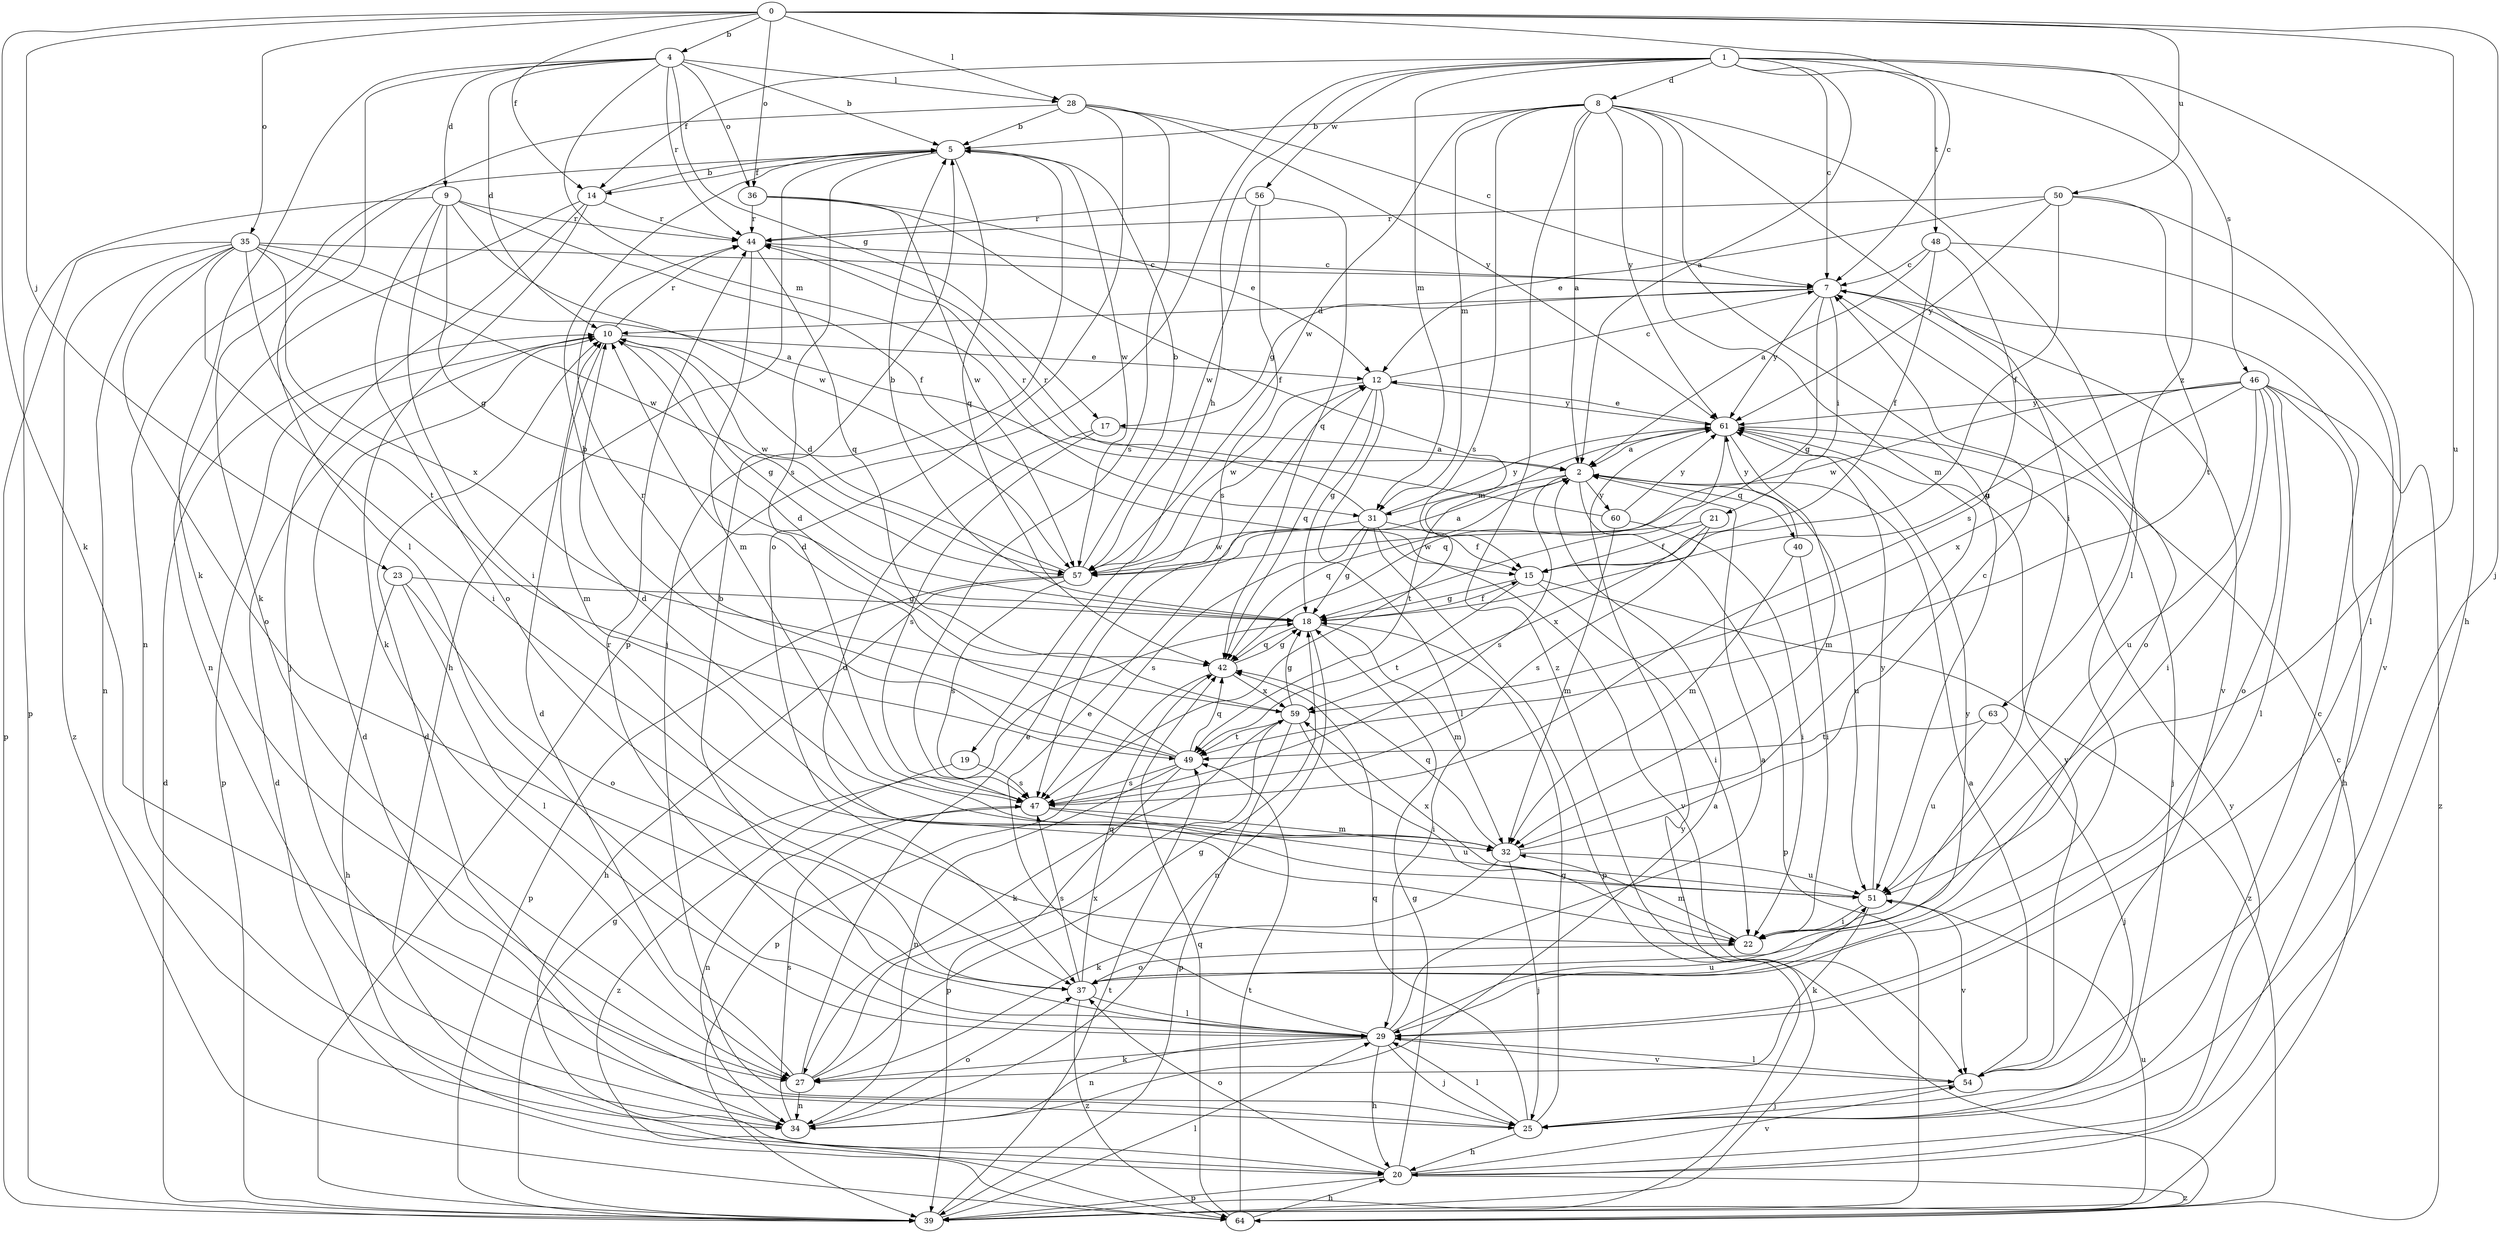strict digraph  {
0;
1;
2;
4;
5;
7;
8;
9;
10;
12;
14;
15;
17;
18;
19;
20;
21;
22;
23;
25;
27;
28;
29;
31;
32;
34;
35;
36;
37;
39;
40;
42;
44;
46;
47;
48;
49;
50;
51;
54;
56;
57;
59;
60;
61;
63;
64;
0 -> 4  [label=b];
0 -> 7  [label=c];
0 -> 14  [label=f];
0 -> 23  [label=j];
0 -> 25  [label=j];
0 -> 27  [label=k];
0 -> 28  [label=l];
0 -> 35  [label=o];
0 -> 36  [label=o];
0 -> 50  [label=u];
0 -> 51  [label=u];
1 -> 2  [label=a];
1 -> 7  [label=c];
1 -> 8  [label=d];
1 -> 14  [label=f];
1 -> 19  [label=h];
1 -> 20  [label=h];
1 -> 31  [label=m];
1 -> 39  [label=p];
1 -> 46  [label=s];
1 -> 48  [label=t];
1 -> 56  [label=w];
1 -> 63  [label=z];
2 -> 31  [label=m];
2 -> 39  [label=p];
2 -> 40  [label=q];
2 -> 42  [label=q];
2 -> 47  [label=s];
2 -> 51  [label=u];
2 -> 60  [label=y];
4 -> 5  [label=b];
4 -> 9  [label=d];
4 -> 10  [label=d];
4 -> 17  [label=g];
4 -> 27  [label=k];
4 -> 28  [label=l];
4 -> 29  [label=l];
4 -> 31  [label=m];
4 -> 36  [label=o];
4 -> 44  [label=r];
5 -> 14  [label=f];
5 -> 20  [label=h];
5 -> 25  [label=j];
5 -> 34  [label=n];
5 -> 42  [label=q];
5 -> 47  [label=s];
5 -> 57  [label=w];
7 -> 10  [label=d];
7 -> 17  [label=g];
7 -> 18  [label=g];
7 -> 21  [label=i];
7 -> 37  [label=o];
7 -> 54  [label=v];
7 -> 61  [label=y];
8 -> 2  [label=a];
8 -> 5  [label=b];
8 -> 22  [label=i];
8 -> 29  [label=l];
8 -> 31  [label=m];
8 -> 32  [label=m];
8 -> 47  [label=s];
8 -> 51  [label=u];
8 -> 57  [label=w];
8 -> 61  [label=y];
8 -> 64  [label=z];
9 -> 15  [label=f];
9 -> 18  [label=g];
9 -> 22  [label=i];
9 -> 37  [label=o];
9 -> 39  [label=p];
9 -> 44  [label=r];
9 -> 57  [label=w];
10 -> 12  [label=e];
10 -> 18  [label=g];
10 -> 32  [label=m];
10 -> 39  [label=p];
10 -> 44  [label=r];
10 -> 57  [label=w];
12 -> 7  [label=c];
12 -> 18  [label=g];
12 -> 29  [label=l];
12 -> 42  [label=q];
12 -> 57  [label=w];
12 -> 61  [label=y];
14 -> 5  [label=b];
14 -> 25  [label=j];
14 -> 27  [label=k];
14 -> 34  [label=n];
14 -> 44  [label=r];
15 -> 18  [label=g];
15 -> 22  [label=i];
15 -> 49  [label=t];
15 -> 64  [label=z];
17 -> 2  [label=a];
17 -> 47  [label=s];
17 -> 51  [label=u];
18 -> 5  [label=b];
18 -> 15  [label=f];
18 -> 32  [label=m];
18 -> 34  [label=n];
18 -> 42  [label=q];
19 -> 47  [label=s];
19 -> 64  [label=z];
20 -> 18  [label=g];
20 -> 37  [label=o];
20 -> 39  [label=p];
20 -> 54  [label=v];
20 -> 61  [label=y];
20 -> 64  [label=z];
21 -> 15  [label=f];
21 -> 47  [label=s];
21 -> 57  [label=w];
21 -> 59  [label=x];
22 -> 32  [label=m];
22 -> 37  [label=o];
23 -> 18  [label=g];
23 -> 20  [label=h];
23 -> 29  [label=l];
23 -> 37  [label=o];
25 -> 7  [label=c];
25 -> 10  [label=d];
25 -> 18  [label=g];
25 -> 20  [label=h];
25 -> 29  [label=l];
25 -> 42  [label=q];
27 -> 10  [label=d];
27 -> 12  [label=e];
27 -> 18  [label=g];
27 -> 34  [label=n];
27 -> 59  [label=x];
28 -> 5  [label=b];
28 -> 7  [label=c];
28 -> 27  [label=k];
28 -> 37  [label=o];
28 -> 47  [label=s];
28 -> 61  [label=y];
29 -> 2  [label=a];
29 -> 5  [label=b];
29 -> 12  [label=e];
29 -> 20  [label=h];
29 -> 25  [label=j];
29 -> 27  [label=k];
29 -> 34  [label=n];
29 -> 44  [label=r];
29 -> 51  [label=u];
29 -> 54  [label=v];
31 -> 15  [label=f];
31 -> 18  [label=g];
31 -> 39  [label=p];
31 -> 44  [label=r];
31 -> 47  [label=s];
31 -> 54  [label=v];
31 -> 57  [label=w];
31 -> 61  [label=y];
32 -> 7  [label=c];
32 -> 10  [label=d];
32 -> 25  [label=j];
32 -> 27  [label=k];
32 -> 42  [label=q];
32 -> 51  [label=u];
34 -> 2  [label=a];
34 -> 10  [label=d];
34 -> 37  [label=o];
34 -> 47  [label=s];
35 -> 2  [label=a];
35 -> 7  [label=c];
35 -> 22  [label=i];
35 -> 34  [label=n];
35 -> 37  [label=o];
35 -> 39  [label=p];
35 -> 49  [label=t];
35 -> 57  [label=w];
35 -> 59  [label=x];
35 -> 64  [label=z];
36 -> 12  [label=e];
36 -> 15  [label=f];
36 -> 44  [label=r];
36 -> 57  [label=w];
37 -> 29  [label=l];
37 -> 42  [label=q];
37 -> 47  [label=s];
37 -> 61  [label=y];
37 -> 64  [label=z];
39 -> 7  [label=c];
39 -> 10  [label=d];
39 -> 18  [label=g];
39 -> 29  [label=l];
39 -> 49  [label=t];
39 -> 51  [label=u];
39 -> 61  [label=y];
40 -> 22  [label=i];
40 -> 32  [label=m];
40 -> 61  [label=y];
42 -> 18  [label=g];
42 -> 39  [label=p];
42 -> 59  [label=x];
44 -> 7  [label=c];
44 -> 32  [label=m];
44 -> 42  [label=q];
46 -> 18  [label=g];
46 -> 20  [label=h];
46 -> 22  [label=i];
46 -> 29  [label=l];
46 -> 37  [label=o];
46 -> 51  [label=u];
46 -> 57  [label=w];
46 -> 59  [label=x];
46 -> 61  [label=y];
46 -> 64  [label=z];
47 -> 32  [label=m];
47 -> 34  [label=n];
47 -> 51  [label=u];
48 -> 2  [label=a];
48 -> 7  [label=c];
48 -> 15  [label=f];
48 -> 47  [label=s];
48 -> 54  [label=v];
49 -> 5  [label=b];
49 -> 10  [label=d];
49 -> 34  [label=n];
49 -> 39  [label=p];
49 -> 42  [label=q];
49 -> 44  [label=r];
49 -> 47  [label=s];
50 -> 12  [label=e];
50 -> 15  [label=f];
50 -> 29  [label=l];
50 -> 44  [label=r];
50 -> 49  [label=t];
50 -> 61  [label=y];
51 -> 22  [label=i];
51 -> 27  [label=k];
51 -> 54  [label=v];
51 -> 59  [label=x];
51 -> 61  [label=y];
54 -> 2  [label=a];
54 -> 25  [label=j];
54 -> 29  [label=l];
56 -> 42  [label=q];
56 -> 44  [label=r];
56 -> 47  [label=s];
56 -> 57  [label=w];
57 -> 2  [label=a];
57 -> 5  [label=b];
57 -> 10  [label=d];
57 -> 20  [label=h];
57 -> 39  [label=p];
57 -> 47  [label=s];
59 -> 10  [label=d];
59 -> 18  [label=g];
59 -> 22  [label=i];
59 -> 27  [label=k];
59 -> 39  [label=p];
59 -> 49  [label=t];
60 -> 22  [label=i];
60 -> 32  [label=m];
60 -> 44  [label=r];
60 -> 61  [label=y];
61 -> 2  [label=a];
61 -> 12  [label=e];
61 -> 25  [label=j];
61 -> 32  [label=m];
61 -> 42  [label=q];
61 -> 49  [label=t];
61 -> 54  [label=v];
63 -> 25  [label=j];
63 -> 49  [label=t];
63 -> 51  [label=u];
64 -> 10  [label=d];
64 -> 20  [label=h];
64 -> 42  [label=q];
64 -> 49  [label=t];
}
